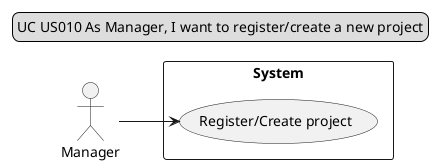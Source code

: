 @startuml
legend top
UC US010 As Manager, I want to register/create a new project
end legend
left to right direction
actor Manager
rectangle System {
usecase "Register/Create project" as UC1
}
 Manager-->UC1


@enduml